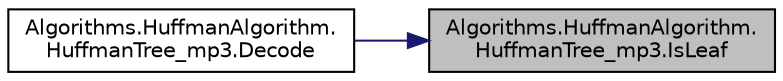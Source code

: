 digraph "Algorithms.HuffmanAlgorithm.HuffmanTree_mp3.IsLeaf"
{
 // INTERACTIVE_SVG=YES
 // LATEX_PDF_SIZE
  edge [fontname="Helvetica",fontsize="10",labelfontname="Helvetica",labelfontsize="10"];
  node [fontname="Helvetica",fontsize="10",shape=record];
  rankdir="RL";
  Node1 [label="Algorithms.HuffmanAlgorithm.\lHuffmanTree_mp3.IsLeaf",height=0.2,width=0.4,color="black", fillcolor="grey75", style="filled", fontcolor="black",tooltip=" "];
  Node1 -> Node2 [dir="back",color="midnightblue",fontsize="10",style="solid",fontname="Helvetica"];
  Node2 [label="Algorithms.HuffmanAlgorithm.\lHuffmanTree_mp3.Decode",height=0.2,width=0.4,color="black", fillcolor="white", style="filled",URL="$dc/ddf/a00067.html#ae8c5a53cb1ef7184e590ad7ea8e6cede",tooltip=" "];
}

